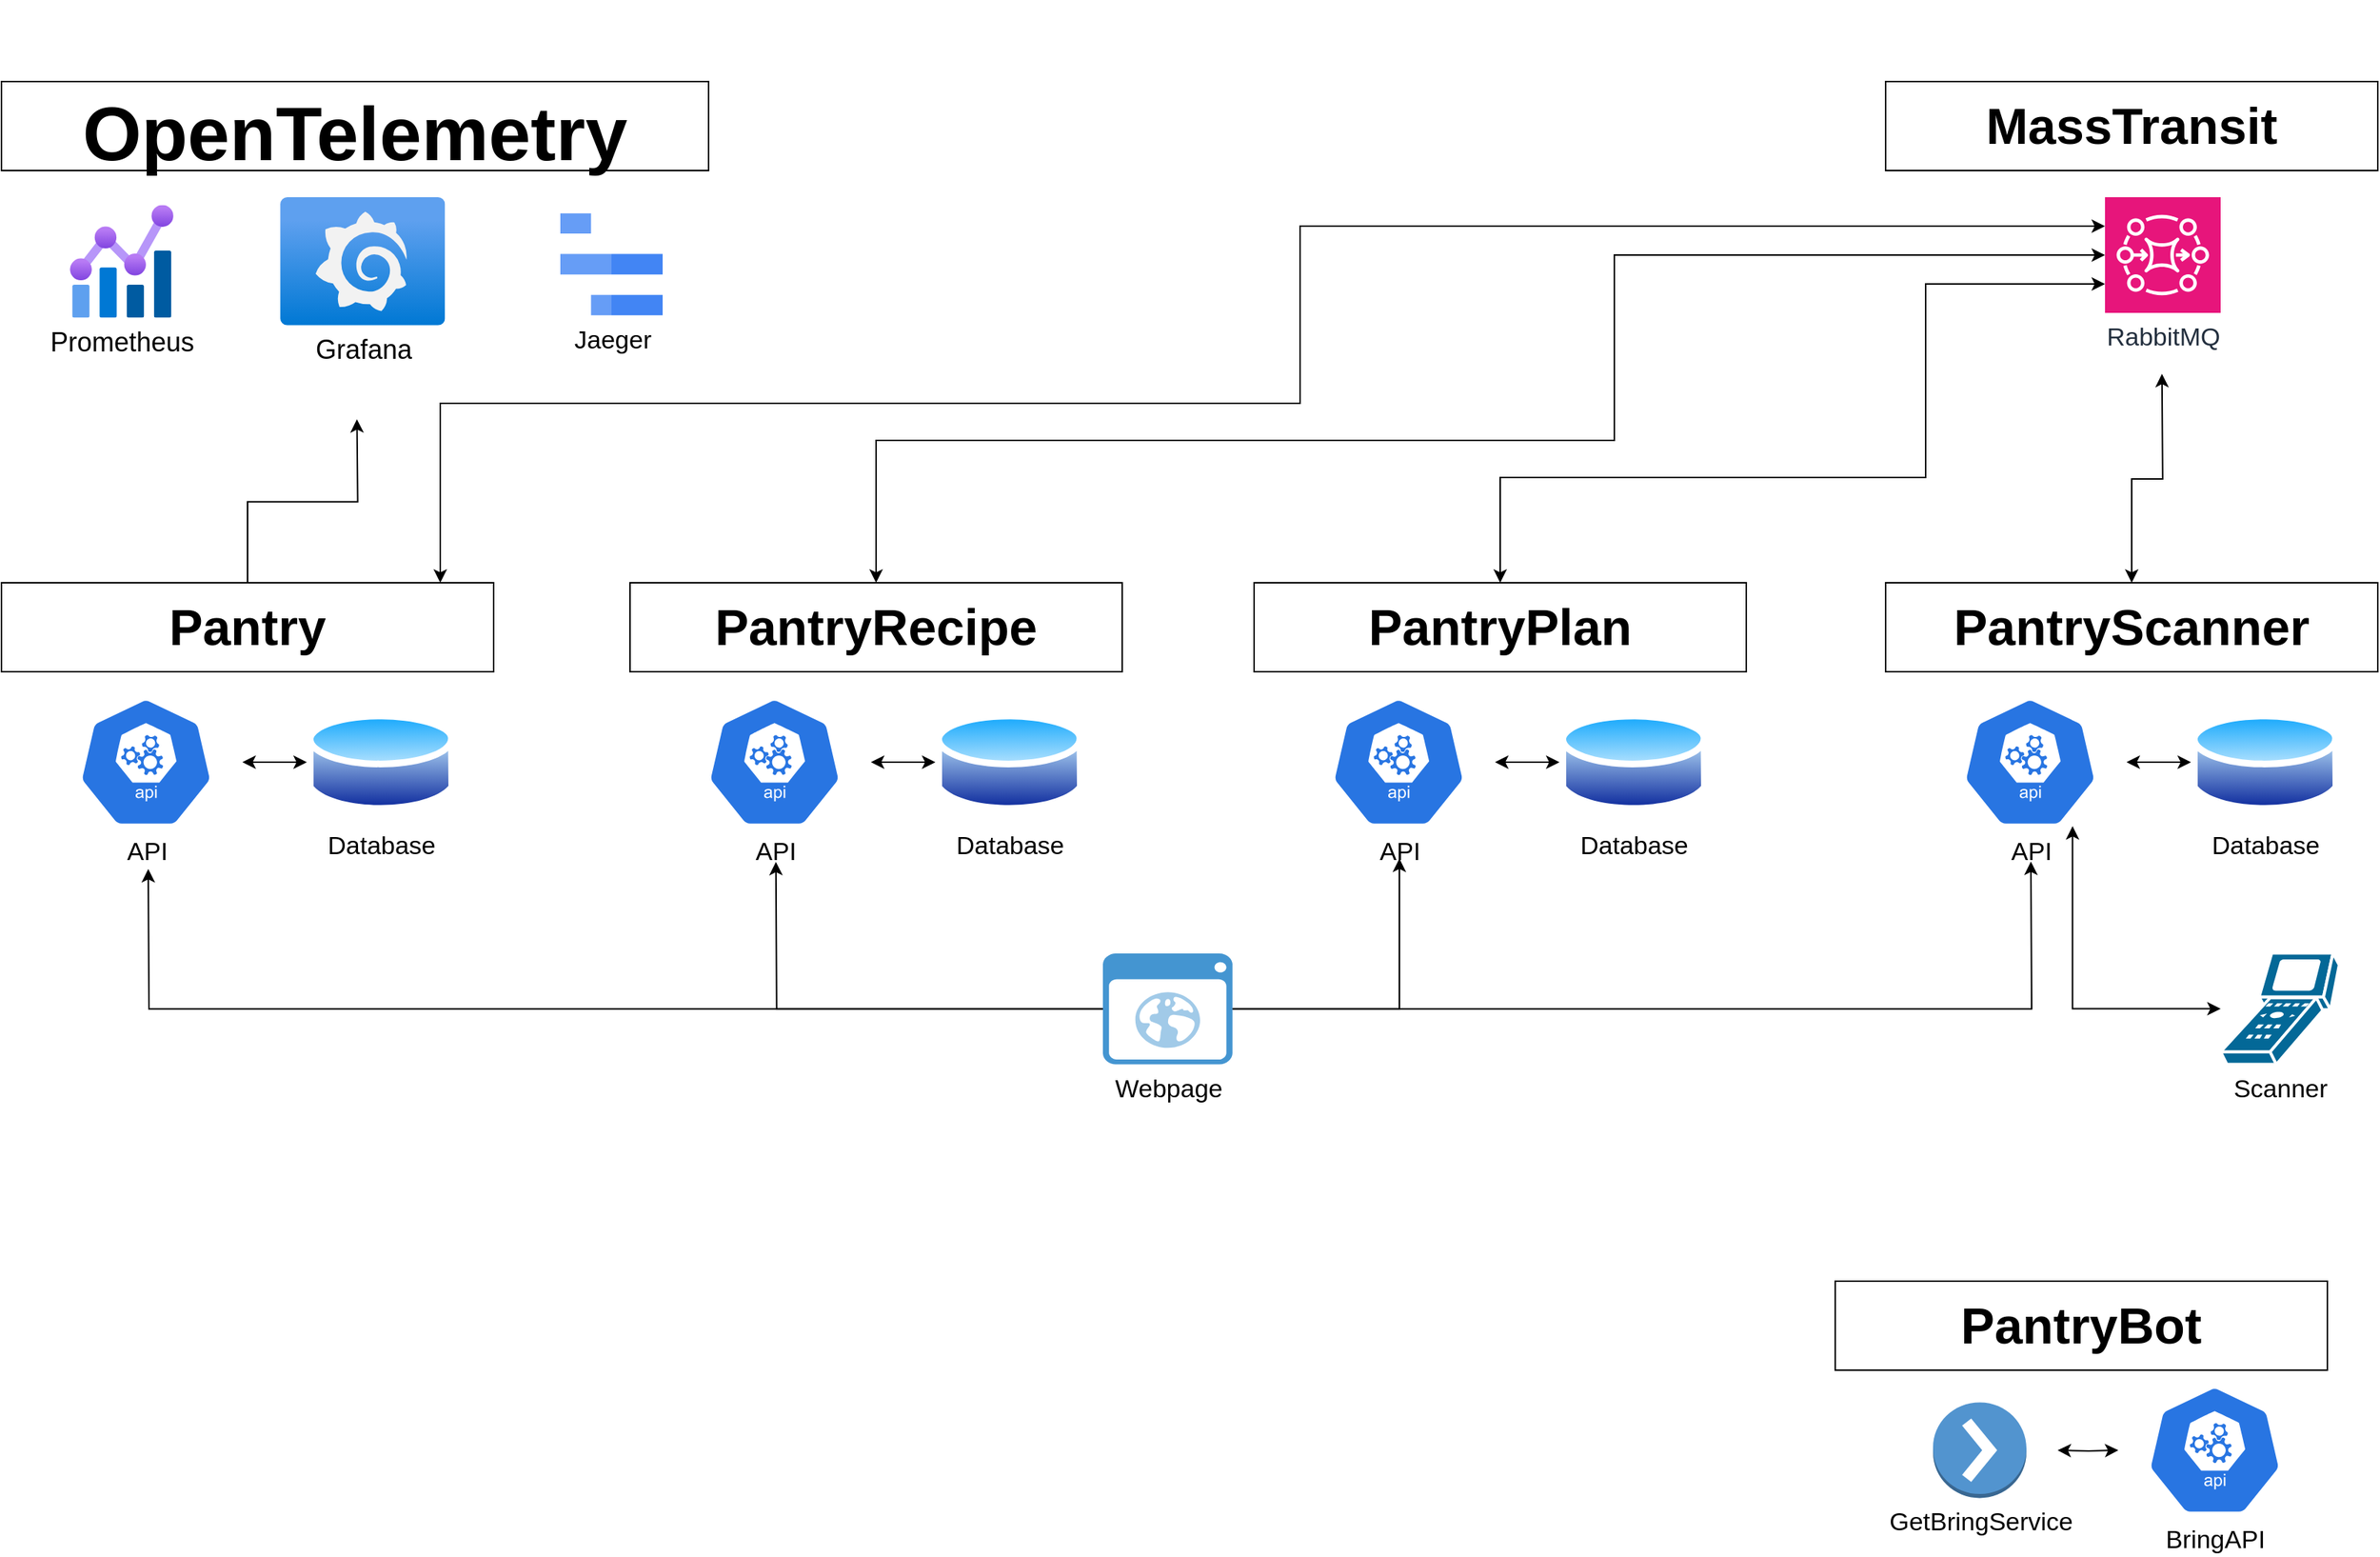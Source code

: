 <mxfile version="23.0.2" type="device">
  <diagram name="Seite-1" id="Z2zDLg3euF0b6RSVkosz">
    <mxGraphModel dx="3020" dy="2708" grid="0" gridSize="10" guides="1" tooltips="1" connect="1" arrows="1" fold="1" page="1" pageScale="1" pageWidth="1654" pageHeight="1169" math="0" shadow="0">
      <root>
        <mxCell id="0" />
        <mxCell id="1" parent="0" />
        <mxCell id="2sHfFbPTQtP7ApJz1aEU-10" style="edgeStyle=orthogonalEdgeStyle;rounded=0;orthogonalLoop=1;jettySize=auto;html=1;" edge="1" parent="1" source="J82KQ7NSVurtT8gNWxi0-5">
          <mxGeometry relative="1" as="geometry">
            <mxPoint x="1394" y="567" as="targetPoint" />
          </mxGeometry>
        </mxCell>
        <mxCell id="2sHfFbPTQtP7ApJz1aEU-14" style="edgeStyle=orthogonalEdgeStyle;rounded=0;orthogonalLoop=1;jettySize=auto;html=1;" edge="1" parent="1" source="J82KQ7NSVurtT8gNWxi0-5">
          <mxGeometry relative="1" as="geometry">
            <mxPoint x="547.4" y="567.2" as="targetPoint" />
          </mxGeometry>
        </mxCell>
        <mxCell id="J82KQ7NSVurtT8gNWxi0-5" value="&lt;div style=&quot;font-size: 17px;&quot;&gt;Webpage&lt;/div&gt;" style="shadow=0;dashed=0;html=1;strokeColor=none;fillColor=#4495D1;labelPosition=center;verticalLabelPosition=bottom;verticalAlign=top;align=center;outlineConnect=0;shape=mxgraph.veeam.2d.web_ui;fontSize=17;" parent="1" vertex="1">
          <mxGeometry x="768.0" y="629" width="87.4" height="74.8" as="geometry" />
        </mxCell>
        <mxCell id="J82KQ7NSVurtT8gNWxi0-7" value="&lt;div style=&quot;font-size: 17px;&quot;&gt;Scanner&lt;/div&gt;" style="shape=mxgraph.cisco.computers_and_peripherals.scanner;html=1;pointerEvents=1;dashed=0;fillColor=#036897;strokeColor=#ffffff;strokeWidth=2;verticalLabelPosition=bottom;verticalAlign=top;align=center;outlineConnect=0;fontSize=17;" parent="1" vertex="1">
          <mxGeometry x="1522" y="628.8" width="80" height="75" as="geometry" />
        </mxCell>
        <mxCell id="J82KQ7NSVurtT8gNWxi0-16" value="PantryBot" style="rounded=0;whiteSpace=wrap;html=1;fontSize=34;fontStyle=1" parent="1" vertex="1">
          <mxGeometry x="1262" y="850" width="332" height="60" as="geometry" />
        </mxCell>
        <mxCell id="J82KQ7NSVurtT8gNWxi0-17" value="&lt;div style=&quot;font-size: 17px;&quot;&gt;BringAPI&lt;/div&gt;" style="sketch=0;html=1;dashed=0;whitespace=wrap;fillColor=#2875E2;strokeColor=#ffffff;points=[[0.005,0.63,0],[0.1,0.2,0],[0.9,0.2,0],[0.5,0,0],[0.995,0.63,0],[0.72,0.99,0],[0.5,1,0],[0.28,0.99,0]];verticalLabelPosition=bottom;align=center;verticalAlign=top;shape=mxgraph.kubernetes.icon;prIcon=api;fontSize=17;" parent="1" vertex="1">
          <mxGeometry x="1453" y="920" width="130" height="88" as="geometry" />
        </mxCell>
        <mxCell id="J82KQ7NSVurtT8gNWxi0-20" style="edgeStyle=orthogonalEdgeStyle;rounded=0;orthogonalLoop=1;jettySize=auto;html=1;startArrow=classic;startFill=1;" parent="1" target="J82KQ7NSVurtT8gNWxi0-17" edge="1">
          <mxGeometry relative="1" as="geometry">
            <mxPoint x="1412" y="964" as="sourcePoint" />
          </mxGeometry>
        </mxCell>
        <mxCell id="J82KQ7NSVurtT8gNWxi0-18" value="&lt;div style=&quot;font-size: 17px;&quot;&gt;GetBringService&lt;/div&gt;" style="outlineConnect=0;dashed=0;verticalLabelPosition=bottom;verticalAlign=top;align=center;html=1;shape=mxgraph.aws3.action;fillColor=#5294CF;gradientColor=none;fontSize=17;" parent="1" vertex="1">
          <mxGeometry x="1328" y="931.75" width="63" height="64.5" as="geometry" />
        </mxCell>
        <mxCell id="YO04ygsJxd-XlHNonuzc-1" value="PantryPlan" style="rounded=0;whiteSpace=wrap;html=1;fontSize=34;fontStyle=1" parent="1" vertex="1">
          <mxGeometry x="870" y="379" width="332" height="60" as="geometry" />
        </mxCell>
        <mxCell id="YO04ygsJxd-XlHNonuzc-5" style="edgeStyle=orthogonalEdgeStyle;rounded=0;orthogonalLoop=1;jettySize=auto;html=1;startArrow=classic;startFill=1;" parent="1" source="YO04ygsJxd-XlHNonuzc-2" target="YO04ygsJxd-XlHNonuzc-3" edge="1">
          <mxGeometry relative="1" as="geometry" />
        </mxCell>
        <mxCell id="YO04ygsJxd-XlHNonuzc-2" value="&lt;div style=&quot;font-size: 17px;&quot;&gt;API&lt;/div&gt;" style="sketch=0;html=1;dashed=0;whitespace=wrap;fillColor=#2875E2;strokeColor=#ffffff;points=[[0.005,0.63,0],[0.1,0.2,0],[0.9,0.2,0],[0.5,0,0],[0.995,0.63,0],[0.72,0.99,0],[0.5,1,0],[0.28,0.99,0]];verticalLabelPosition=bottom;align=center;verticalAlign=top;shape=mxgraph.kubernetes.icon;prIcon=api;fontSize=17;" parent="1" vertex="1">
          <mxGeometry x="902.5" y="456" width="130" height="88" as="geometry" />
        </mxCell>
        <mxCell id="YO04ygsJxd-XlHNonuzc-3" value="&lt;div style=&quot;font-size: 17px;&quot;&gt;Database&lt;/div&gt;" style="image;aspect=fixed;perimeter=ellipsePerimeter;html=1;align=center;shadow=0;dashed=0;spacingTop=3;image=img/lib/active_directory/database.svg;fontSize=17;" parent="1" vertex="1">
          <mxGeometry x="1076" y="463" width="100" height="74" as="geometry" />
        </mxCell>
        <mxCell id="2sHfFbPTQtP7ApJz1aEU-25" style="edgeStyle=orthogonalEdgeStyle;rounded=0;orthogonalLoop=1;jettySize=auto;html=1;" edge="1" parent="1" source="7k5PAYdEWNO1vfzu-O5n-1">
          <mxGeometry relative="1" as="geometry">
            <mxPoint x="264.765" y="268.706" as="targetPoint" />
          </mxGeometry>
        </mxCell>
        <mxCell id="7k5PAYdEWNO1vfzu-O5n-1" value="Pantry" style="rounded=0;whiteSpace=wrap;html=1;fontSize=34;fontStyle=1" parent="1" vertex="1">
          <mxGeometry x="25" y="379" width="332" height="60" as="geometry" />
        </mxCell>
        <mxCell id="7k5PAYdEWNO1vfzu-O5n-2" style="edgeStyle=orthogonalEdgeStyle;rounded=0;orthogonalLoop=1;jettySize=auto;html=1;startArrow=classic;startFill=1;" parent="1" source="7k5PAYdEWNO1vfzu-O5n-3" target="7k5PAYdEWNO1vfzu-O5n-4" edge="1">
          <mxGeometry relative="1" as="geometry" />
        </mxCell>
        <mxCell id="7k5PAYdEWNO1vfzu-O5n-3" value="&lt;div style=&quot;font-size: 17px;&quot;&gt;API&lt;/div&gt;" style="sketch=0;html=1;dashed=0;whitespace=wrap;fillColor=#2875E2;strokeColor=#ffffff;points=[[0.005,0.63,0],[0.1,0.2,0],[0.9,0.2,0],[0.5,0,0],[0.995,0.63,0],[0.72,0.99,0],[0.5,1,0],[0.28,0.99,0]];verticalLabelPosition=bottom;align=center;verticalAlign=top;shape=mxgraph.kubernetes.icon;prIcon=api;fontSize=17;" parent="1" vertex="1">
          <mxGeometry x="57.5" y="456" width="130" height="88" as="geometry" />
        </mxCell>
        <mxCell id="7k5PAYdEWNO1vfzu-O5n-4" value="&lt;div style=&quot;font-size: 17px;&quot;&gt;Database&lt;/div&gt;" style="image;aspect=fixed;perimeter=ellipsePerimeter;html=1;align=center;shadow=0;dashed=0;spacingTop=3;image=img/lib/active_directory/database.svg;fontSize=17;" parent="1" vertex="1">
          <mxGeometry x="231" y="463" width="100" height="74" as="geometry" />
        </mxCell>
        <mxCell id="2sHfFbPTQtP7ApJz1aEU-1" value="PantryRecipe" style="rounded=0;whiteSpace=wrap;html=1;fontSize=34;fontStyle=1" vertex="1" parent="1">
          <mxGeometry x="449" y="379" width="332" height="60" as="geometry" />
        </mxCell>
        <mxCell id="2sHfFbPTQtP7ApJz1aEU-2" style="edgeStyle=orthogonalEdgeStyle;rounded=0;orthogonalLoop=1;jettySize=auto;html=1;startArrow=classic;startFill=1;" edge="1" parent="1" source="2sHfFbPTQtP7ApJz1aEU-3" target="2sHfFbPTQtP7ApJz1aEU-4">
          <mxGeometry relative="1" as="geometry" />
        </mxCell>
        <mxCell id="2sHfFbPTQtP7ApJz1aEU-3" value="&lt;div style=&quot;font-size: 17px;&quot;&gt;API&lt;/div&gt;" style="sketch=0;html=1;dashed=0;whitespace=wrap;fillColor=#2875E2;strokeColor=#ffffff;points=[[0.005,0.63,0],[0.1,0.2,0],[0.9,0.2,0],[0.5,0,0],[0.995,0.63,0],[0.72,0.99,0],[0.5,1,0],[0.28,0.99,0]];verticalLabelPosition=bottom;align=center;verticalAlign=top;shape=mxgraph.kubernetes.icon;prIcon=api;fontSize=17;" vertex="1" parent="1">
          <mxGeometry x="481.5" y="456" width="130" height="88" as="geometry" />
        </mxCell>
        <mxCell id="2sHfFbPTQtP7ApJz1aEU-4" value="&lt;div style=&quot;font-size: 17px;&quot;&gt;Database&lt;/div&gt;" style="image;aspect=fixed;perimeter=ellipsePerimeter;html=1;align=center;shadow=0;dashed=0;spacingTop=3;image=img/lib/active_directory/database.svg;fontSize=17;" vertex="1" parent="1">
          <mxGeometry x="655" y="463" width="100" height="74" as="geometry" />
        </mxCell>
        <mxCell id="2sHfFbPTQtP7ApJz1aEU-28" style="edgeStyle=orthogonalEdgeStyle;rounded=0;orthogonalLoop=1;jettySize=auto;html=1;startArrow=classic;startFill=1;" edge="1" parent="1" source="2sHfFbPTQtP7ApJz1aEU-5">
          <mxGeometry relative="1" as="geometry">
            <mxPoint x="1482.412" y="238.118" as="targetPoint" />
          </mxGeometry>
        </mxCell>
        <mxCell id="2sHfFbPTQtP7ApJz1aEU-5" value="&lt;div&gt;PantryScanner&lt;/div&gt;" style="rounded=0;whiteSpace=wrap;html=1;fontSize=34;fontStyle=1" vertex="1" parent="1">
          <mxGeometry x="1296" y="379" width="332" height="60" as="geometry" />
        </mxCell>
        <mxCell id="2sHfFbPTQtP7ApJz1aEU-6" style="edgeStyle=orthogonalEdgeStyle;rounded=0;orthogonalLoop=1;jettySize=auto;html=1;startArrow=classic;startFill=1;" edge="1" parent="1" source="2sHfFbPTQtP7ApJz1aEU-7" target="2sHfFbPTQtP7ApJz1aEU-8">
          <mxGeometry relative="1" as="geometry" />
        </mxCell>
        <mxCell id="2sHfFbPTQtP7ApJz1aEU-7" value="&lt;div style=&quot;font-size: 17px;&quot;&gt;API&lt;/div&gt;" style="sketch=0;html=1;dashed=0;whitespace=wrap;fillColor=#2875E2;strokeColor=#ffffff;points=[[0.005,0.63,0],[0.1,0.2,0],[0.9,0.2,0],[0.5,0,0],[0.995,0.63,0],[0.72,0.99,0],[0.5,1,0],[0.28,0.99,0]];verticalLabelPosition=bottom;align=center;verticalAlign=top;shape=mxgraph.kubernetes.icon;prIcon=api;fontSize=17;" vertex="1" parent="1">
          <mxGeometry x="1328.5" y="456" width="130" height="88" as="geometry" />
        </mxCell>
        <mxCell id="2sHfFbPTQtP7ApJz1aEU-8" value="&lt;div style=&quot;font-size: 17px;&quot;&gt;Database&lt;/div&gt;" style="image;aspect=fixed;perimeter=ellipsePerimeter;html=1;align=center;shadow=0;dashed=0;spacingTop=3;image=img/lib/active_directory/database.svg;fontSize=17;" vertex="1" parent="1">
          <mxGeometry x="1502" y="463" width="100" height="74" as="geometry" />
        </mxCell>
        <mxCell id="2sHfFbPTQtP7ApJz1aEU-11" style="edgeStyle=orthogonalEdgeStyle;rounded=0;orthogonalLoop=1;jettySize=auto;html=1;" edge="1" parent="1" source="J82KQ7NSVurtT8gNWxi0-5">
          <mxGeometry relative="1" as="geometry">
            <mxPoint x="968" y="565" as="targetPoint" />
            <Array as="points">
              <mxPoint x="968" y="666" />
            </Array>
          </mxGeometry>
        </mxCell>
        <mxCell id="2sHfFbPTQtP7ApJz1aEU-13" style="edgeStyle=orthogonalEdgeStyle;rounded=0;orthogonalLoop=1;jettySize=auto;html=1;" edge="1" parent="1" source="J82KQ7NSVurtT8gNWxi0-5">
          <mxGeometry relative="1" as="geometry">
            <mxPoint x="124" y="572" as="targetPoint" />
          </mxGeometry>
        </mxCell>
        <mxCell id="2sHfFbPTQtP7ApJz1aEU-16" value="&lt;h1 style=&quot;font-size: 67px;&quot; id=&quot;net-observability-with-opentelemetry&quot;&gt;&lt;font style=&quot;font-size: 51px;&quot;&gt;OpenTelemetry&lt;/font&gt;&lt;/h1&gt;" style="rounded=0;whiteSpace=wrap;html=1;fontSize=34;fontStyle=1" vertex="1" parent="1">
          <mxGeometry x="25" y="41" width="477" height="60" as="geometry" />
        </mxCell>
        <mxCell id="2sHfFbPTQtP7ApJz1aEU-20" value="Grafana" style="image;aspect=fixed;html=1;points=[];align=center;fontSize=18;image=img/lib/azure2/other/Grafana.svg;" vertex="1" parent="1">
          <mxGeometry x="213" y="119" width="111.27" height="86.4" as="geometry" />
        </mxCell>
        <mxCell id="2sHfFbPTQtP7ApJz1aEU-21" style="edgeStyle=orthogonalEdgeStyle;rounded=0;orthogonalLoop=1;jettySize=auto;html=1;entryX=0.72;entryY=0.99;entryDx=0;entryDy=0;entryPerimeter=0;startArrow=classic;startFill=1;" edge="1" parent="1" source="J82KQ7NSVurtT8gNWxi0-7" target="2sHfFbPTQtP7ApJz1aEU-7">
          <mxGeometry relative="1" as="geometry" />
        </mxCell>
        <mxCell id="2sHfFbPTQtP7ApJz1aEU-22" value="Prometheus" style="image;aspect=fixed;html=1;points=[];align=center;fontSize=18;image=img/lib/azure2/management_governance/Metrics.svg;" vertex="1" parent="1">
          <mxGeometry x="71" y="124.2" width="70.15" height="76" as="geometry" />
        </mxCell>
        <mxCell id="2sHfFbPTQtP7ApJz1aEU-24" value="Jaeger" style="editableCssRules=.*;html=1;shape=image;verticalLabelPosition=bottom;labelBackgroundColor=#ffffff;verticalAlign=top;aspect=fixed;imageAspect=0;image=data:image/svg+xml,PHN2ZyB4bWxucz0iaHR0cDovL3d3dy53My5vcmcvMjAwMC9zdmciIHhtbG5zOnY9Imh0dHBzOi8vdmVjdGEuaW8vbmFubyIgd2lkdGg9IjIwIiBoZWlnaHQ9IjIwIiB2aWV3Qm94PSIwIDAgMjAgMjAiPiYjeGE7CTxzdHlsZSB0eXBlPSJ0ZXh0L2NzcyI+JiN4YTsJLnN0MHtmaWxsOiM0Mjg1ZjQ7fSYjeGE7CS5zdDF7ZmlsbDojNjY5ZGY2O30mI3hhOwk8L3N0eWxlPiYjeGE7CTxwYXRoIGNsYXNzPSJzdDAiIGQ9Ik0yMCA4SDEwdjRoMTB6bTAgOEgxMHY0aDEweiIgZmlsbD0iIzQyODVmNCIvPiYjeGE7CTxwYXRoIGNsYXNzPSJzdDEiIGQ9Ik0xMCAxNkg2djRoNHpNMCAwaDZ2NEgwem0wIDhoMTB2NEgweiIgZmlsbD0iIzY2OWRmNiIvPiYjeGE7PC9zdmc+;fontSize=17;" vertex="1" parent="1">
          <mxGeometry x="402" y="129.7" width="69" height="69" as="geometry" />
        </mxCell>
        <mxCell id="2sHfFbPTQtP7ApJz1aEU-26" value="RabbitMQ" style="sketch=0;points=[[0,0,0],[0.25,0,0],[0.5,0,0],[0.75,0,0],[1,0,0],[0,1,0],[0.25,1,0],[0.5,1,0],[0.75,1,0],[1,1,0],[0,0.25,0],[0,0.5,0],[0,0.75,0],[1,0.25,0],[1,0.5,0],[1,0.75,0]];outlineConnect=0;fontColor=#232F3E;fillColor=#E7157B;strokeColor=#ffffff;dashed=0;verticalLabelPosition=bottom;verticalAlign=top;align=center;html=1;fontSize=17;fontStyle=0;aspect=fixed;shape=mxgraph.aws4.resourceIcon;resIcon=mxgraph.aws4.mq;" vertex="1" parent="1">
          <mxGeometry x="1444" y="119" width="78" height="78" as="geometry" />
        </mxCell>
        <mxCell id="2sHfFbPTQtP7ApJz1aEU-27" value="&lt;div&gt;MassTransit&lt;/div&gt;" style="rounded=0;whiteSpace=wrap;html=1;fontSize=34;fontStyle=1" vertex="1" parent="1">
          <mxGeometry x="1296" y="41" width="332" height="60" as="geometry" />
        </mxCell>
        <mxCell id="2sHfFbPTQtP7ApJz1aEU-32" style="edgeStyle=orthogonalEdgeStyle;rounded=0;orthogonalLoop=1;jettySize=auto;html=1;entryX=0;entryY=0.75;entryDx=0;entryDy=0;entryPerimeter=0;startArrow=classic;startFill=1;" edge="1" parent="1" source="YO04ygsJxd-XlHNonuzc-1" target="2sHfFbPTQtP7ApJz1aEU-26">
          <mxGeometry relative="1" as="geometry">
            <Array as="points">
              <mxPoint x="1036" y="308" />
              <mxPoint x="1323" y="308" />
              <mxPoint x="1323" y="178" />
            </Array>
          </mxGeometry>
        </mxCell>
        <mxCell id="2sHfFbPTQtP7ApJz1aEU-33" style="edgeStyle=orthogonalEdgeStyle;rounded=0;orthogonalLoop=1;jettySize=auto;html=1;entryX=0;entryY=0.5;entryDx=0;entryDy=0;entryPerimeter=0;startArrow=classic;startFill=1;" edge="1" parent="1" source="2sHfFbPTQtP7ApJz1aEU-1" target="2sHfFbPTQtP7ApJz1aEU-26">
          <mxGeometry relative="1" as="geometry">
            <Array as="points">
              <mxPoint x="615" y="283" />
              <mxPoint x="1113" y="283" />
              <mxPoint x="1113" y="158" />
            </Array>
          </mxGeometry>
        </mxCell>
        <mxCell id="2sHfFbPTQtP7ApJz1aEU-34" style="edgeStyle=orthogonalEdgeStyle;rounded=0;orthogonalLoop=1;jettySize=auto;html=1;entryX=0;entryY=0.25;entryDx=0;entryDy=0;entryPerimeter=0;startArrow=classic;startFill=1;" edge="1" parent="1" source="7k5PAYdEWNO1vfzu-O5n-1" target="2sHfFbPTQtP7ApJz1aEU-26">
          <mxGeometry relative="1" as="geometry">
            <Array as="points">
              <mxPoint x="321" y="258" />
              <mxPoint x="901" y="258" />
              <mxPoint x="901" y="138" />
            </Array>
          </mxGeometry>
        </mxCell>
      </root>
    </mxGraphModel>
  </diagram>
</mxfile>
